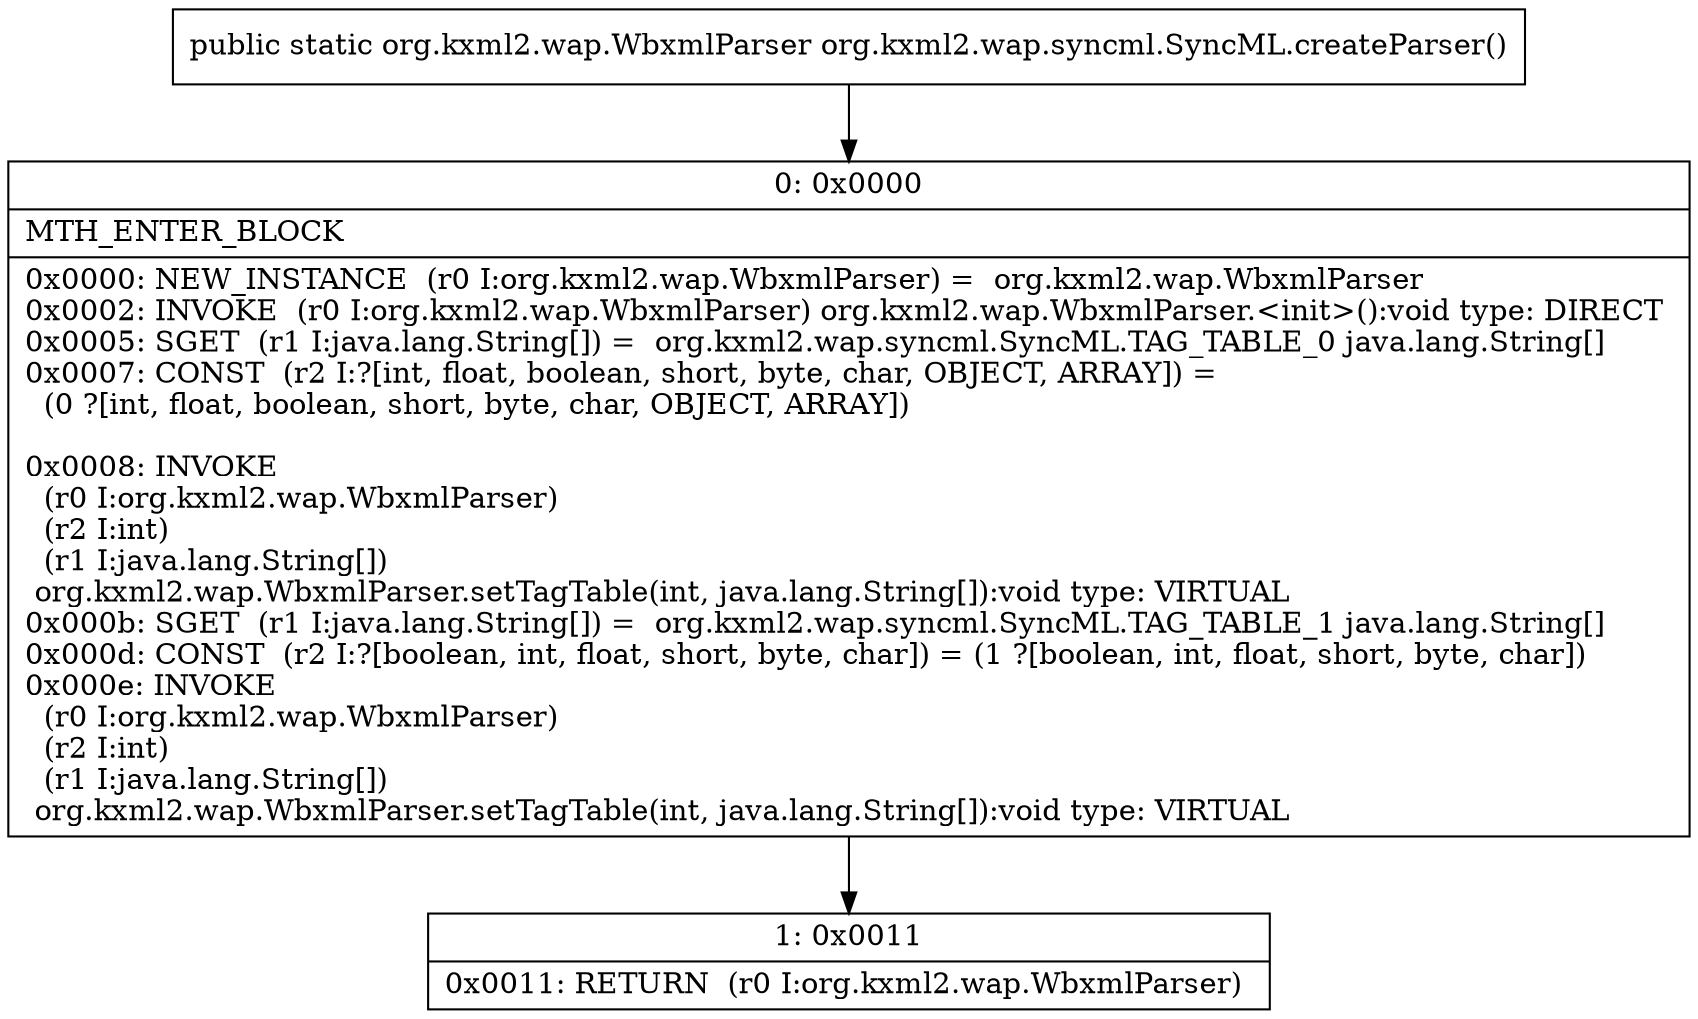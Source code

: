 digraph "CFG fororg.kxml2.wap.syncml.SyncML.createParser()Lorg\/kxml2\/wap\/WbxmlParser;" {
Node_0 [shape=record,label="{0\:\ 0x0000|MTH_ENTER_BLOCK\l|0x0000: NEW_INSTANCE  (r0 I:org.kxml2.wap.WbxmlParser) =  org.kxml2.wap.WbxmlParser \l0x0002: INVOKE  (r0 I:org.kxml2.wap.WbxmlParser) org.kxml2.wap.WbxmlParser.\<init\>():void type: DIRECT \l0x0005: SGET  (r1 I:java.lang.String[]) =  org.kxml2.wap.syncml.SyncML.TAG_TABLE_0 java.lang.String[] \l0x0007: CONST  (r2 I:?[int, float, boolean, short, byte, char, OBJECT, ARRAY]) = \l  (0 ?[int, float, boolean, short, byte, char, OBJECT, ARRAY])\l \l0x0008: INVOKE  \l  (r0 I:org.kxml2.wap.WbxmlParser)\l  (r2 I:int)\l  (r1 I:java.lang.String[])\l org.kxml2.wap.WbxmlParser.setTagTable(int, java.lang.String[]):void type: VIRTUAL \l0x000b: SGET  (r1 I:java.lang.String[]) =  org.kxml2.wap.syncml.SyncML.TAG_TABLE_1 java.lang.String[] \l0x000d: CONST  (r2 I:?[boolean, int, float, short, byte, char]) = (1 ?[boolean, int, float, short, byte, char]) \l0x000e: INVOKE  \l  (r0 I:org.kxml2.wap.WbxmlParser)\l  (r2 I:int)\l  (r1 I:java.lang.String[])\l org.kxml2.wap.WbxmlParser.setTagTable(int, java.lang.String[]):void type: VIRTUAL \l}"];
Node_1 [shape=record,label="{1\:\ 0x0011|0x0011: RETURN  (r0 I:org.kxml2.wap.WbxmlParser) \l}"];
MethodNode[shape=record,label="{public static org.kxml2.wap.WbxmlParser org.kxml2.wap.syncml.SyncML.createParser() }"];
MethodNode -> Node_0;
Node_0 -> Node_1;
}

